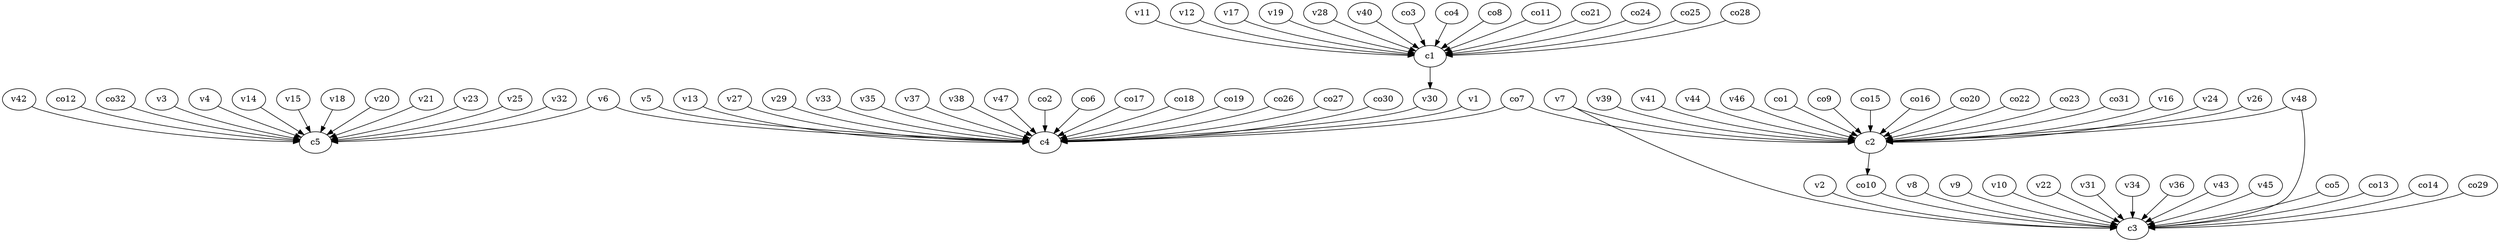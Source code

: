 strict digraph  {
c1;
c2;
c3;
c4;
c5;
v1;
v2;
v3;
v4;
v5;
v6;
v7;
v8;
v9;
v10;
v11;
v12;
v13;
v14;
v15;
v16;
v17;
v18;
v19;
v20;
v21;
v22;
v23;
v24;
v25;
v26;
v27;
v28;
v29;
v30;
v31;
v32;
v33;
v34;
v35;
v36;
v37;
v38;
v39;
v40;
v41;
v42;
v43;
v44;
v45;
v46;
v47;
v48;
co1;
co2;
co3;
co4;
co5;
co6;
co7;
co8;
co9;
co10;
co11;
co12;
co13;
co14;
co15;
co16;
co17;
co18;
co19;
co20;
co21;
co22;
co23;
co24;
co25;
co26;
co27;
co28;
co29;
co30;
co31;
co32;
c1 -> v30  [weight=1];
c2 -> co10  [weight=1];
v1 -> c4  [weight=1];
v2 -> c3  [weight=1];
v3 -> c5  [weight=1];
v4 -> c5  [weight=1];
v5 -> c4  [weight=1];
v6 -> c4  [weight=1];
v6 -> c5  [weight=1];
v7 -> c2  [weight=1];
v7 -> c3  [weight=1];
v8 -> c3  [weight=1];
v9 -> c3  [weight=1];
v10 -> c3  [weight=1];
v11 -> c1  [weight=1];
v12 -> c1  [weight=1];
v13 -> c4  [weight=1];
v14 -> c5  [weight=1];
v15 -> c5  [weight=1];
v16 -> c2  [weight=1];
v17 -> c1  [weight=1];
v18 -> c5  [weight=1];
v19 -> c1  [weight=1];
v20 -> c5  [weight=1];
v21 -> c5  [weight=1];
v22 -> c3  [weight=1];
v23 -> c5  [weight=1];
v24 -> c2  [weight=1];
v25 -> c5  [weight=1];
v26 -> c2  [weight=1];
v27 -> c4  [weight=1];
v28 -> c1  [weight=1];
v29 -> c4  [weight=1];
v30 -> c4  [weight=1];
v31 -> c3  [weight=1];
v32 -> c5  [weight=1];
v33 -> c4  [weight=1];
v34 -> c3  [weight=1];
v35 -> c4  [weight=1];
v36 -> c3  [weight=1];
v37 -> c4  [weight=1];
v38 -> c4  [weight=1];
v39 -> c2  [weight=1];
v40 -> c1  [weight=1];
v41 -> c2  [weight=1];
v42 -> c5  [weight=1];
v43 -> c3  [weight=1];
v44 -> c2  [weight=1];
v45 -> c3  [weight=1];
v46 -> c2  [weight=1];
v47 -> c4  [weight=1];
v48 -> c2  [weight=1];
v48 -> c3  [weight=1];
co1 -> c2  [weight=1];
co2 -> c4  [weight=1];
co3 -> c1  [weight=1];
co4 -> c1  [weight=1];
co5 -> c3  [weight=1];
co6 -> c4  [weight=1];
co7 -> c2  [weight=1];
co7 -> c4  [weight=1];
co8 -> c1  [weight=1];
co9 -> c2  [weight=1];
co10 -> c3  [weight=1];
co11 -> c1  [weight=1];
co12 -> c5  [weight=1];
co13 -> c3  [weight=1];
co14 -> c3  [weight=1];
co15 -> c2  [weight=1];
co16 -> c2  [weight=1];
co17 -> c4  [weight=1];
co18 -> c4  [weight=1];
co19 -> c4  [weight=1];
co20 -> c2  [weight=1];
co21 -> c1  [weight=1];
co22 -> c2  [weight=1];
co23 -> c2  [weight=1];
co24 -> c1  [weight=1];
co25 -> c1  [weight=1];
co26 -> c4  [weight=1];
co27 -> c4  [weight=1];
co28 -> c1  [weight=1];
co29 -> c3  [weight=1];
co30 -> c4  [weight=1];
co31 -> c2  [weight=1];
co32 -> c5  [weight=1];
}
